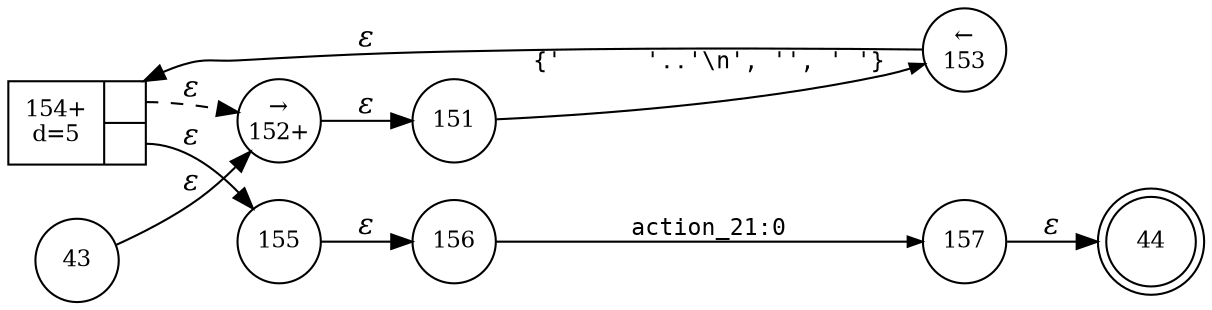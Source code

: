 digraph ATN {
rankdir=LR;
s44[fontsize=11, label="44", shape=doublecircle, fixedsize=true, width=.6];
s151[fontsize=11,label="151", shape=circle, fixedsize=true, width=.55, peripheries=1];
s152[fontsize=11,label="&rarr;\n152+", shape=circle, fixedsize=true, width=.55, peripheries=1];
s153[fontsize=11,label="&larr;\n153", shape=circle, fixedsize=true, width=.55, peripheries=1];
s154[fontsize=11,label="{154+\nd=5|{<p0>|<p1>}}", shape=record, fixedsize=false, peripheries=1];
s43[fontsize=11,label="43", shape=circle, fixedsize=true, width=.55, peripheries=1];
s155[fontsize=11,label="155", shape=circle, fixedsize=true, width=.55, peripheries=1];
s156[fontsize=11,label="156", shape=circle, fixedsize=true, width=.55, peripheries=1];
s157[fontsize=11,label="157", shape=circle, fixedsize=true, width=.55, peripheries=1];
s43 -> s152 [fontname="Times-Italic", label="&epsilon;"];
s152 -> s151 [fontname="Times-Italic", label="&epsilon;"];
s151 -> s153 [fontsize=11, fontname="Courier", arrowsize=.7, label = "{'	'..'\\n', '', ' '}", arrowhead = normal];
s153 -> s154 [fontname="Times-Italic", label="&epsilon;"];
s154:p0 -> s152 [fontname="Times-Italic", label="&epsilon;", style="dashed"];
s154:p1 -> s155 [fontname="Times-Italic", label="&epsilon;"];
s155 -> s156 [fontname="Times-Italic", label="&epsilon;"];
s156 -> s157 [fontsize=11, fontname="Courier", arrowsize=.7, label = "action_21:0", arrowhead = normal];
s157 -> s44 [fontname="Times-Italic", label="&epsilon;"];
}